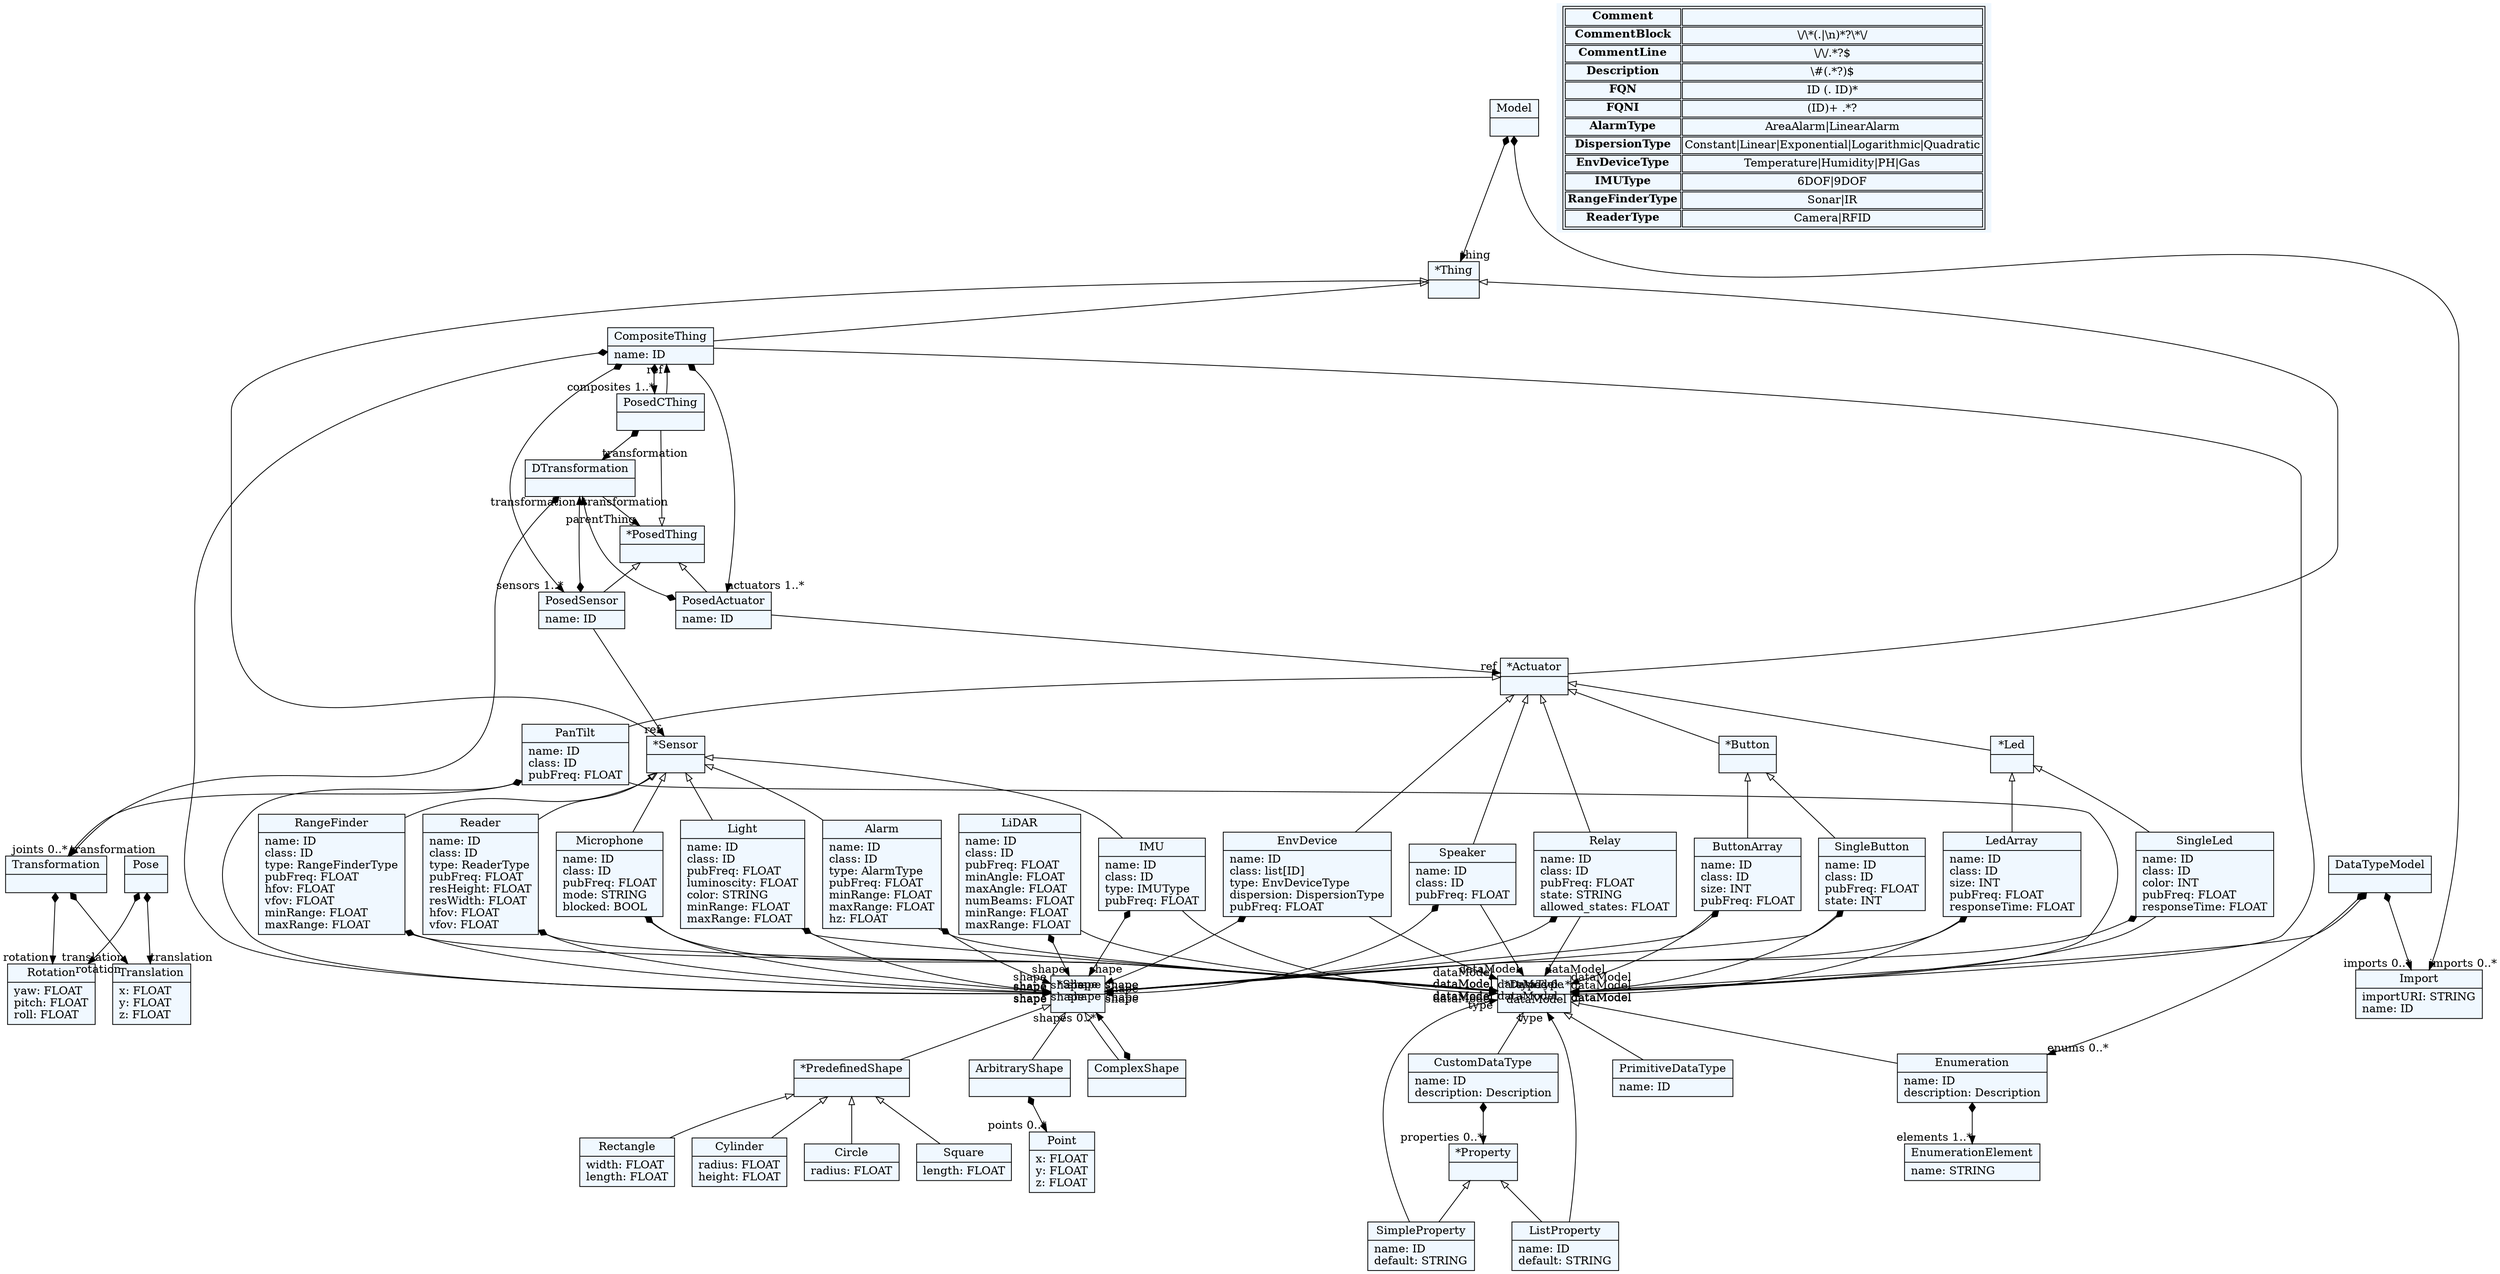 
    digraph textX {
    fontname = "Bitstream Vera Sans"
    fontsize = 8
    node[
        shape=record,
        style=filled,
        fillcolor=aliceblue
    ]
    nodesep = 0.3
    edge[dir=black,arrowtail=empty]


1468156636640[ label="{Model|}"]

1468156639616[ label="{*Thing|}"]

1468156804272[ label="{CompositeThing|name: ID\l}"]

1468156791744[ label="{*PosedThing|}"]

1468156796832[ label="{PosedCThing|}"]

1468156801824[ label="{PosedSensor|name: ID\l}"]

1468156804032[ label="{PosedActuator|name: ID\l}"]

1468156803360[ label="{*Sensor|}"]

1468156802304[ label="{RangeFinder|name: ID\lclass: ID\ltype: RangeFinderType\lpubFreq: FLOAT\lhfov: FLOAT\lvfov: FLOAT\lminRange: FLOAT\lmaxRange: FLOAT\l}"]

1468156799760[ label="{LiDAR|name: ID\lclass: ID\lpubFreq: FLOAT\lminAngle: FLOAT\lmaxAngle: FLOAT\lnumBeams: FLOAT\lminRange: FLOAT\lmaxRange: FLOAT\l}"]

1468156799040[ label="{Reader|name: ID\lclass: ID\ltype: ReaderType\lpubFreq: FLOAT\lresHeight: FLOAT\lresWidth: FLOAT\lhfov: FLOAT\lvfov: FLOAT\l}"]

1468156790352[ label="{Alarm|name: ID\lclass: ID\ltype: AlarmType\lpubFreq: FLOAT\lminRange: FLOAT\lmaxRange: FLOAT\lhz: FLOAT\l}"]

1468156169632[ label="{Microphone|name: ID\lclass: ID\lpubFreq: FLOAT\lmode: STRING\lblocked: BOOL\l}"]

1468156180288[ label="{Light|name: ID\lclass: ID\lpubFreq: FLOAT\lluminoscity: FLOAT\lcolor: STRING\lminRange: FLOAT\lmaxRange: FLOAT\l}"]

1468156169728[ label="{IMU|name: ID\lclass: ID\ltype: IMUType\lpubFreq: FLOAT\l}"]

1468156841088[ label="{*Actuator|}"]

1468156465024[ label="{PanTilt|name: ID\lclass: ID\lpubFreq: FLOAT\l}"]

1468156847232[ label="{EnvDevice|name: ID\lclass: list[ID]\ltype: EnvDeviceType\ldispersion: DispersionType\lpubFreq: FLOAT\l}"]

1468156847664[ label="{Relay|name: ID\lclass: ID\lpubFreq: FLOAT\lstate: STRING\lallowed_states: FLOAT\l}"]

1468156841952[ label="{*Button|}"]

1468156838688[ label="{SingleButton|name: ID\lclass: ID\lpubFreq: FLOAT\lstate: INT\l}"]

1468156852752[ label="{ButtonArray|name: ID\lclass: ID\lsize: INT\lpubFreq: FLOAT\l}"]

1468156839792[ label="{*Led|}"]

1468156851552[ label="{SingleLed|name: ID\lclass: ID\lcolor: INT\lpubFreq: FLOAT\lresponseTime: FLOAT\l}"]

1468156849872[ label="{LedArray|name: ID\lclass: ID\lsize: INT\lpubFreq: FLOAT\lresponseTime: FLOAT\l}"]

1468156849104[ label="{Speaker|name: ID\lclass: ID\lpubFreq: FLOAT\l}"]

1468156847184[ label="{DTransformation|}"]

1468156839120[ label="{DataTypeModel|}"]

1468156839744[ label="{*DataType|}"]

1468156791216[ label="{CustomDataType|name: ID\ldescription: Description\l}"]

1468156841280[ label="{*Property|}"]

1468156842528[ label="{SimpleProperty|name: ID\ldefault: STRING\l}"]

1468156843344[ label="{ListProperty|name: ID\ldefault: STRING\l}"]

1468156845072[ label="{Enumeration|name: ID\ldescription: Description\l}"]

1468156845744[ label="{EnumerationElement|name: STRING\l}"]

1468156850688[ label="{PrimitiveDataType|name: ID\l}"]

1468156847760[ label="{Import|importURI: STRING\lname: ID\l}"]

1468156845408[ label="{Point|x: FLOAT\ly: FLOAT\lz: FLOAT\l}"]

1468156627328[ label="{Translation|x: FLOAT\ly: FLOAT\lz: FLOAT\l}"]

1468156853376[ label="{Rotation|yaw: FLOAT\lpitch: FLOAT\lroll: FLOAT\l}"]

1468156842240[ label="{Transformation|}"]

1468156713280[ label="{Pose|}"]

1468156711648[ label="{*Shape|}"]

1468156710208[ label="{ComplexShape|}"]

1468156708048[ label="{*PredefinedShape|}"]

1468156707040[ label="{Circle|radius: FLOAT\l}"]

1468156713856[ label="{Square|length: FLOAT\l}"]

1468128550576[ label="{Rectangle|width: FLOAT\llength: FLOAT\l}"]

1468156791024[ label="{Cylinder|radius: FLOAT\lheight: FLOAT\l}"]

1468156722208[ label="{ArbitraryShape|}"]



1468156636640 -> 1468156847760[arrowtail=diamond, dir=both, headlabel="imports 0..*"]
1468156636640 -> 1468156639616[arrowtail=diamond, dir=both, headlabel="thing "]
1468156639616 -> 1468156803360 [dir=back]
1468156639616 -> 1468156841088 [dir=back]
1468156639616 -> 1468156804272 [dir=back]
1468156804272 -> 1468156711648[arrowtail=diamond, dir=both, headlabel="shape "]
1468156804272 -> 1468156801824[arrowtail=diamond, dir=both, headlabel="sensors 1..*"]
1468156804272 -> 1468156804032[arrowtail=diamond, dir=both, headlabel="actuators 1..*"]
1468156804272 -> 1468156796832[arrowtail=diamond, dir=both, headlabel="composites 1..*"]
1468156804272 -> 1468156839744[headlabel="dataModel "]
1468156791744 -> 1468156801824 [dir=back]
1468156791744 -> 1468156804032 [dir=back]
1468156791744 -> 1468156796832 [dir=back]
1468156796832 -> 1468156804272[headlabel="ref "]
1468156796832 -> 1468156847184[arrowtail=diamond, dir=both, headlabel="transformation "]
1468156801824 -> 1468156803360[headlabel="ref "]
1468156801824 -> 1468156847184[arrowtail=diamond, dir=both, headlabel="transformation "]
1468156804032 -> 1468156841088[headlabel="ref "]
1468156804032 -> 1468156847184[arrowtail=diamond, dir=both, headlabel="transformation "]
1468156803360 -> 1468156802304 [dir=back]
1468156803360 -> 1468156799040 [dir=back]
1468156803360 -> 1468156790352 [dir=back]
1468156803360 -> 1468156169632 [dir=back]
1468156803360 -> 1468156180288 [dir=back]
1468156803360 -> 1468156169728 [dir=back]
1468156802304 -> 1468156839744[headlabel="dataModel "]
1468156802304 -> 1468156711648[arrowtail=diamond, dir=both, headlabel="shape "]
1468156799760 -> 1468156839744[headlabel="dataModel "]
1468156799760 -> 1468156711648[arrowtail=diamond, dir=both, headlabel="shape "]
1468156799040 -> 1468156839744[headlabel="dataModel "]
1468156799040 -> 1468156711648[arrowtail=diamond, dir=both, headlabel="shape "]
1468156790352 -> 1468156839744[headlabel="dataModel "]
1468156790352 -> 1468156711648[arrowtail=diamond, dir=both, headlabel="shape "]
1468156169632 -> 1468156839744[headlabel="dataModel "]
1468156169632 -> 1468156711648[arrowtail=diamond, dir=both, headlabel="shape "]
1468156180288 -> 1468156839744[headlabel="dataModel "]
1468156180288 -> 1468156711648[arrowtail=diamond, dir=both, headlabel="shape "]
1468156169728 -> 1468156839744[headlabel="dataModel "]
1468156169728 -> 1468156711648[arrowtail=diamond, dir=both, headlabel="shape "]
1468156841088 -> 1468156465024 [dir=back]
1468156841088 -> 1468156847232 [dir=back]
1468156841088 -> 1468156847664 [dir=back]
1468156841088 -> 1468156841952 [dir=back]
1468156841088 -> 1468156839792 [dir=back]
1468156841088 -> 1468156849104 [dir=back]
1468156465024 -> 1468156839744[headlabel="dataModel "]
1468156465024 -> 1468156842240[arrowtail=diamond, dir=both, headlabel="joints 0..*"]
1468156465024 -> 1468156711648[arrowtail=diamond, dir=both, headlabel="shape "]
1468156847232 -> 1468156839744[headlabel="dataModel "]
1468156847232 -> 1468156711648[arrowtail=diamond, dir=both, headlabel="shape "]
1468156847664 -> 1468156839744[headlabel="dataModel "]
1468156847664 -> 1468156711648[arrowtail=diamond, dir=both, headlabel="shape "]
1468156841952 -> 1468156838688 [dir=back]
1468156841952 -> 1468156852752 [dir=back]
1468156838688 -> 1468156839744[headlabel="dataModel "]
1468156838688 -> 1468156711648[arrowtail=diamond, dir=both, headlabel="shape "]
1468156852752 -> 1468156839744[headlabel="dataModel "]
1468156852752 -> 1468156711648[arrowtail=diamond, dir=both, headlabel="shape "]
1468156839792 -> 1468156851552 [dir=back]
1468156839792 -> 1468156849872 [dir=back]
1468156851552 -> 1468156839744[headlabel="dataModel "]
1468156851552 -> 1468156711648[arrowtail=diamond, dir=both, headlabel="shape "]
1468156849872 -> 1468156839744[headlabel="dataModel "]
1468156849872 -> 1468156711648[arrowtail=diamond, dir=both, headlabel="shape "]
1468156849104 -> 1468156839744[headlabel="dataModel "]
1468156849104 -> 1468156711648[arrowtail=diamond, dir=both, headlabel="shape "]
1468156847184 -> 1468156842240[arrowtail=diamond, dir=both, headlabel="transformation "]
1468156847184 -> 1468156791744[headlabel="parentThing "]
1468156839120 -> 1468156847760[arrowtail=diamond, dir=both, headlabel="imports 0..*"]
1468156839120 -> 1468156839744[arrowtail=diamond, dir=both, headlabel="types 0..*"]
1468156839120 -> 1468156845072[arrowtail=diamond, dir=both, headlabel="enums 0..*"]
1468156839744 -> 1468156850688 [dir=back]
1468156839744 -> 1468156845072 [dir=back]
1468156839744 -> 1468156791216 [dir=back]
1468156791216 -> 1468156841280[arrowtail=diamond, dir=both, headlabel="properties 0..*"]
1468156841280 -> 1468156843344 [dir=back]
1468156841280 -> 1468156842528 [dir=back]
1468156842528 -> 1468156839744[headlabel="type "]
1468156843344 -> 1468156839744[headlabel="type "]
1468156845072 -> 1468156845744[arrowtail=diamond, dir=both, headlabel="elements 1..*"]
1468156842240 -> 1468156627328[arrowtail=diamond, dir=both, headlabel="translation "]
1468156842240 -> 1468156853376[arrowtail=diamond, dir=both, headlabel="rotation "]
1468156713280 -> 1468156627328[arrowtail=diamond, dir=both, headlabel="translation "]
1468156713280 -> 1468156853376[arrowtail=diamond, dir=both, headlabel="rotation "]
1468156711648 -> 1468156708048 [dir=back]
1468156711648 -> 1468156722208 [dir=back]
1468156711648 -> 1468156710208 [dir=back]
1468156710208 -> 1468156711648[arrowtail=diamond, dir=both, headlabel="shapes 0..*"]
1468156708048 -> 1468156707040 [dir=back]
1468156708048 -> 1468156713856 [dir=back]
1468156708048 -> 1468128550576 [dir=back]
1468156708048 -> 1468156791024 [dir=back]
1468156722208 -> 1468156845408[arrowtail=diamond, dir=both, headlabel="points 0..*"]
match_rules [ shape=plaintext, label=< <table>
	<tr>
		<td><b>Comment</b></td><td></td>
	</tr>
	<tr>
		<td><b>CommentBlock</b></td><td>\/\*(.|\n)*?\*\/</td>
	</tr>
	<tr>
		<td><b>CommentLine</b></td><td>\/\/.*?$</td>
	</tr>
	<tr>
		<td><b>Description</b></td><td>\#(.*?)$</td>
	</tr>
	<tr>
		<td><b>FQN</b></td><td>ID (. ID)*</td>
	</tr>
	<tr>
		<td><b>FQNI</b></td><td>(ID)+ .*?</td>
	</tr>
	<tr>
		<td><b>AlarmType</b></td><td>AreaAlarm|LinearAlarm</td>
	</tr>
	<tr>
		<td><b>DispersionType</b></td><td>Constant|Linear|Exponential|Logarithmic|Quadratic</td>
	</tr>
	<tr>
		<td><b>EnvDeviceType</b></td><td>Temperature|Humidity|PH|Gas</td>
	</tr>
	<tr>
		<td><b>IMUType</b></td><td>6DOF|9DOF</td>
	</tr>
	<tr>
		<td><b>RangeFinderType</b></td><td>Sonar|IR</td>
	</tr>
	<tr>
		<td><b>ReaderType</b></td><td>Camera|RFID</td>
	</tr>
</table> >]


}
